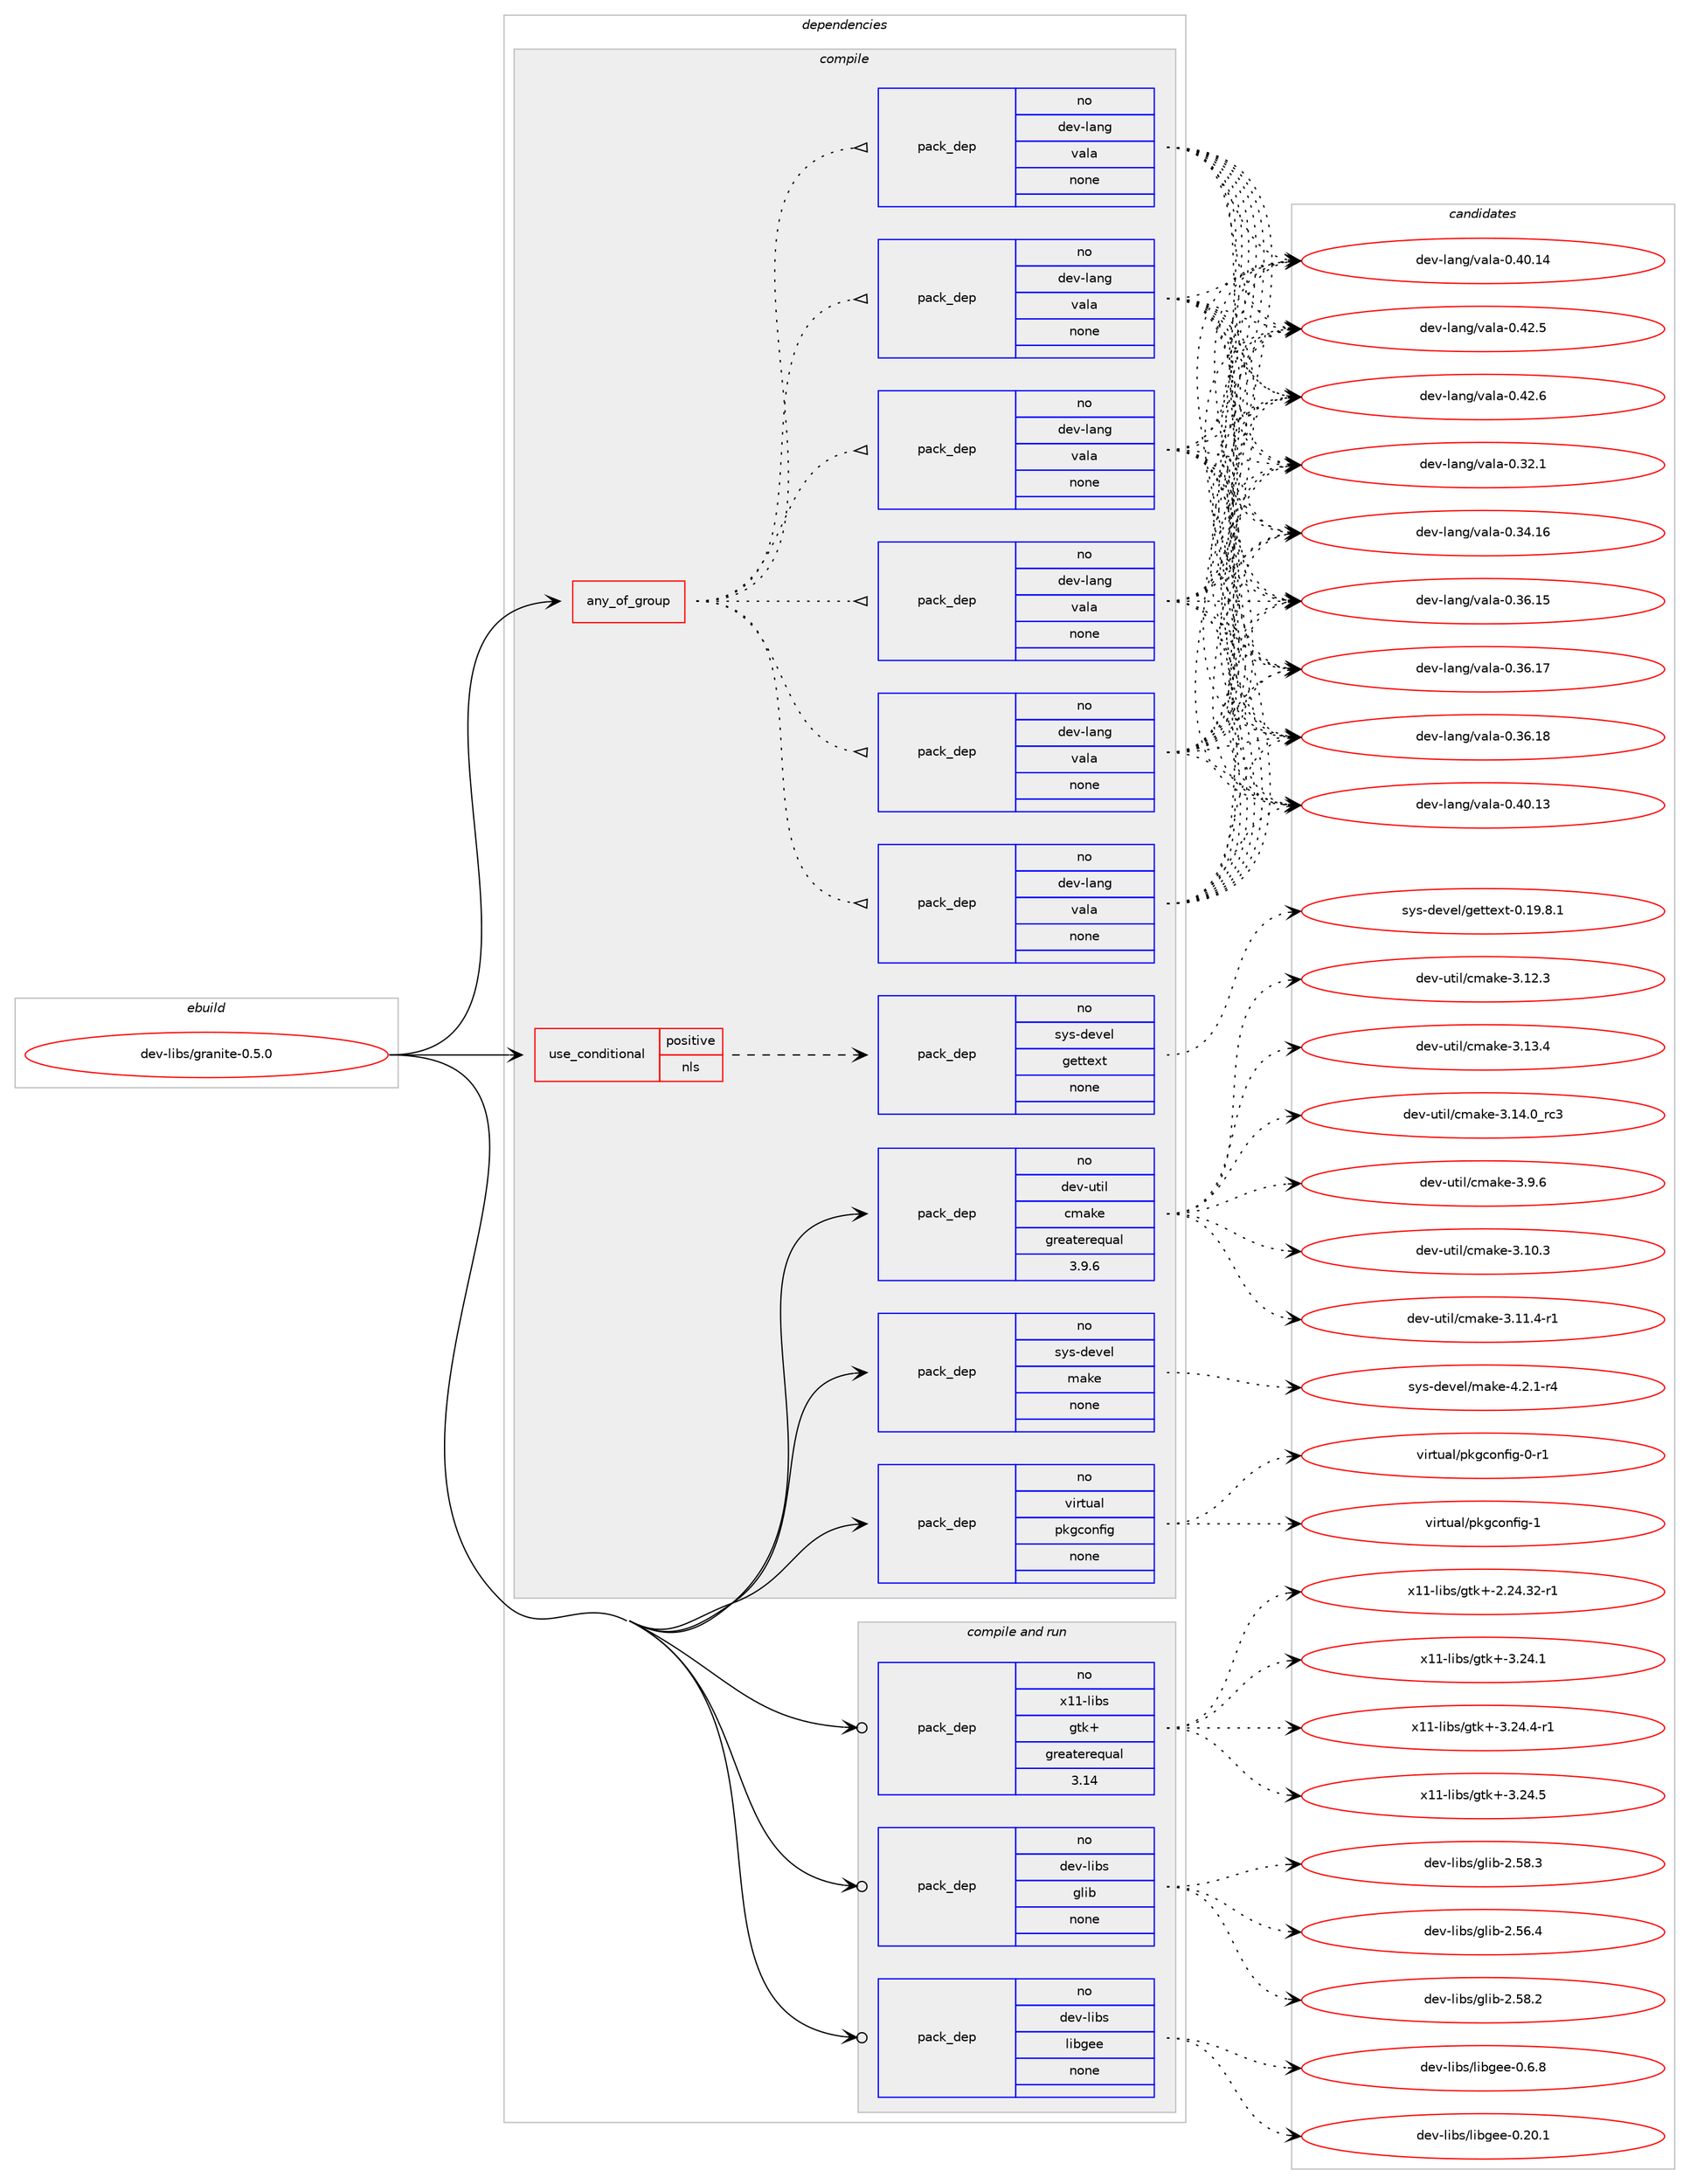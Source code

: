 digraph prolog {

# *************
# Graph options
# *************

newrank=true;
concentrate=true;
compound=true;
graph [rankdir=LR,fontname=Helvetica,fontsize=10,ranksep=1.5];#, ranksep=2.5, nodesep=0.2];
edge  [arrowhead=vee];
node  [fontname=Helvetica,fontsize=10];

# **********
# The ebuild
# **********

subgraph cluster_leftcol {
color=gray;
rank=same;
label=<<i>ebuild</i>>;
id [label="dev-libs/granite-0.5.0", color=red, width=4, href="../dev-libs/granite-0.5.0.svg"];
}

# ****************
# The dependencies
# ****************

subgraph cluster_midcol {
color=gray;
label=<<i>dependencies</i>>;
subgraph cluster_compile {
fillcolor="#eeeeee";
style=filled;
label=<<i>compile</i>>;
subgraph any22165 {
dependency1366220 [label=<<TABLE BORDER="0" CELLBORDER="1" CELLSPACING="0" CELLPADDING="4"><TR><TD CELLPADDING="10">any_of_group</TD></TR></TABLE>>, shape=none, color=red];subgraph pack977766 {
dependency1366221 [label=<<TABLE BORDER="0" CELLBORDER="1" CELLSPACING="0" CELLPADDING="4" WIDTH="220"><TR><TD ROWSPAN="6" CELLPADDING="30">pack_dep</TD></TR><TR><TD WIDTH="110">no</TD></TR><TR><TD>dev-lang</TD></TR><TR><TD>vala</TD></TR><TR><TD>none</TD></TR><TR><TD></TD></TR></TABLE>>, shape=none, color=blue];
}
dependency1366220:e -> dependency1366221:w [weight=20,style="dotted",arrowhead="oinv"];
subgraph pack977767 {
dependency1366222 [label=<<TABLE BORDER="0" CELLBORDER="1" CELLSPACING="0" CELLPADDING="4" WIDTH="220"><TR><TD ROWSPAN="6" CELLPADDING="30">pack_dep</TD></TR><TR><TD WIDTH="110">no</TD></TR><TR><TD>dev-lang</TD></TR><TR><TD>vala</TD></TR><TR><TD>none</TD></TR><TR><TD></TD></TR></TABLE>>, shape=none, color=blue];
}
dependency1366220:e -> dependency1366222:w [weight=20,style="dotted",arrowhead="oinv"];
subgraph pack977768 {
dependency1366223 [label=<<TABLE BORDER="0" CELLBORDER="1" CELLSPACING="0" CELLPADDING="4" WIDTH="220"><TR><TD ROWSPAN="6" CELLPADDING="30">pack_dep</TD></TR><TR><TD WIDTH="110">no</TD></TR><TR><TD>dev-lang</TD></TR><TR><TD>vala</TD></TR><TR><TD>none</TD></TR><TR><TD></TD></TR></TABLE>>, shape=none, color=blue];
}
dependency1366220:e -> dependency1366223:w [weight=20,style="dotted",arrowhead="oinv"];
subgraph pack977769 {
dependency1366224 [label=<<TABLE BORDER="0" CELLBORDER="1" CELLSPACING="0" CELLPADDING="4" WIDTH="220"><TR><TD ROWSPAN="6" CELLPADDING="30">pack_dep</TD></TR><TR><TD WIDTH="110">no</TD></TR><TR><TD>dev-lang</TD></TR><TR><TD>vala</TD></TR><TR><TD>none</TD></TR><TR><TD></TD></TR></TABLE>>, shape=none, color=blue];
}
dependency1366220:e -> dependency1366224:w [weight=20,style="dotted",arrowhead="oinv"];
subgraph pack977770 {
dependency1366225 [label=<<TABLE BORDER="0" CELLBORDER="1" CELLSPACING="0" CELLPADDING="4" WIDTH="220"><TR><TD ROWSPAN="6" CELLPADDING="30">pack_dep</TD></TR><TR><TD WIDTH="110">no</TD></TR><TR><TD>dev-lang</TD></TR><TR><TD>vala</TD></TR><TR><TD>none</TD></TR><TR><TD></TD></TR></TABLE>>, shape=none, color=blue];
}
dependency1366220:e -> dependency1366225:w [weight=20,style="dotted",arrowhead="oinv"];
subgraph pack977771 {
dependency1366226 [label=<<TABLE BORDER="0" CELLBORDER="1" CELLSPACING="0" CELLPADDING="4" WIDTH="220"><TR><TD ROWSPAN="6" CELLPADDING="30">pack_dep</TD></TR><TR><TD WIDTH="110">no</TD></TR><TR><TD>dev-lang</TD></TR><TR><TD>vala</TD></TR><TR><TD>none</TD></TR><TR><TD></TD></TR></TABLE>>, shape=none, color=blue];
}
dependency1366220:e -> dependency1366226:w [weight=20,style="dotted",arrowhead="oinv"];
}
id:e -> dependency1366220:w [weight=20,style="solid",arrowhead="vee"];
subgraph cond365737 {
dependency1366227 [label=<<TABLE BORDER="0" CELLBORDER="1" CELLSPACING="0" CELLPADDING="4"><TR><TD ROWSPAN="3" CELLPADDING="10">use_conditional</TD></TR><TR><TD>positive</TD></TR><TR><TD>nls</TD></TR></TABLE>>, shape=none, color=red];
subgraph pack977772 {
dependency1366228 [label=<<TABLE BORDER="0" CELLBORDER="1" CELLSPACING="0" CELLPADDING="4" WIDTH="220"><TR><TD ROWSPAN="6" CELLPADDING="30">pack_dep</TD></TR><TR><TD WIDTH="110">no</TD></TR><TR><TD>sys-devel</TD></TR><TR><TD>gettext</TD></TR><TR><TD>none</TD></TR><TR><TD></TD></TR></TABLE>>, shape=none, color=blue];
}
dependency1366227:e -> dependency1366228:w [weight=20,style="dashed",arrowhead="vee"];
}
id:e -> dependency1366227:w [weight=20,style="solid",arrowhead="vee"];
subgraph pack977773 {
dependency1366229 [label=<<TABLE BORDER="0" CELLBORDER="1" CELLSPACING="0" CELLPADDING="4" WIDTH="220"><TR><TD ROWSPAN="6" CELLPADDING="30">pack_dep</TD></TR><TR><TD WIDTH="110">no</TD></TR><TR><TD>dev-util</TD></TR><TR><TD>cmake</TD></TR><TR><TD>greaterequal</TD></TR><TR><TD>3.9.6</TD></TR></TABLE>>, shape=none, color=blue];
}
id:e -> dependency1366229:w [weight=20,style="solid",arrowhead="vee"];
subgraph pack977774 {
dependency1366230 [label=<<TABLE BORDER="0" CELLBORDER="1" CELLSPACING="0" CELLPADDING="4" WIDTH="220"><TR><TD ROWSPAN="6" CELLPADDING="30">pack_dep</TD></TR><TR><TD WIDTH="110">no</TD></TR><TR><TD>sys-devel</TD></TR><TR><TD>make</TD></TR><TR><TD>none</TD></TR><TR><TD></TD></TR></TABLE>>, shape=none, color=blue];
}
id:e -> dependency1366230:w [weight=20,style="solid",arrowhead="vee"];
subgraph pack977775 {
dependency1366231 [label=<<TABLE BORDER="0" CELLBORDER="1" CELLSPACING="0" CELLPADDING="4" WIDTH="220"><TR><TD ROWSPAN="6" CELLPADDING="30">pack_dep</TD></TR><TR><TD WIDTH="110">no</TD></TR><TR><TD>virtual</TD></TR><TR><TD>pkgconfig</TD></TR><TR><TD>none</TD></TR><TR><TD></TD></TR></TABLE>>, shape=none, color=blue];
}
id:e -> dependency1366231:w [weight=20,style="solid",arrowhead="vee"];
}
subgraph cluster_compileandrun {
fillcolor="#eeeeee";
style=filled;
label=<<i>compile and run</i>>;
subgraph pack977776 {
dependency1366232 [label=<<TABLE BORDER="0" CELLBORDER="1" CELLSPACING="0" CELLPADDING="4" WIDTH="220"><TR><TD ROWSPAN="6" CELLPADDING="30">pack_dep</TD></TR><TR><TD WIDTH="110">no</TD></TR><TR><TD>dev-libs</TD></TR><TR><TD>glib</TD></TR><TR><TD>none</TD></TR><TR><TD></TD></TR></TABLE>>, shape=none, color=blue];
}
id:e -> dependency1366232:w [weight=20,style="solid",arrowhead="odotvee"];
subgraph pack977777 {
dependency1366233 [label=<<TABLE BORDER="0" CELLBORDER="1" CELLSPACING="0" CELLPADDING="4" WIDTH="220"><TR><TD ROWSPAN="6" CELLPADDING="30">pack_dep</TD></TR><TR><TD WIDTH="110">no</TD></TR><TR><TD>dev-libs</TD></TR><TR><TD>libgee</TD></TR><TR><TD>none</TD></TR><TR><TD></TD></TR></TABLE>>, shape=none, color=blue];
}
id:e -> dependency1366233:w [weight=20,style="solid",arrowhead="odotvee"];
subgraph pack977778 {
dependency1366234 [label=<<TABLE BORDER="0" CELLBORDER="1" CELLSPACING="0" CELLPADDING="4" WIDTH="220"><TR><TD ROWSPAN="6" CELLPADDING="30">pack_dep</TD></TR><TR><TD WIDTH="110">no</TD></TR><TR><TD>x11-libs</TD></TR><TR><TD>gtk+</TD></TR><TR><TD>greaterequal</TD></TR><TR><TD>3.14</TD></TR></TABLE>>, shape=none, color=blue];
}
id:e -> dependency1366234:w [weight=20,style="solid",arrowhead="odotvee"];
}
subgraph cluster_run {
fillcolor="#eeeeee";
style=filled;
label=<<i>run</i>>;
}
}

# **************
# The candidates
# **************

subgraph cluster_choices {
rank=same;
color=gray;
label=<<i>candidates</i>>;

subgraph choice977766 {
color=black;
nodesep=1;
choice100101118451089711010347118971089745484651504649 [label="dev-lang/vala-0.32.1", color=red, width=4,href="../dev-lang/vala-0.32.1.svg"];
choice10010111845108971101034711897108974548465152464954 [label="dev-lang/vala-0.34.16", color=red, width=4,href="../dev-lang/vala-0.34.16.svg"];
choice10010111845108971101034711897108974548465154464953 [label="dev-lang/vala-0.36.15", color=red, width=4,href="../dev-lang/vala-0.36.15.svg"];
choice10010111845108971101034711897108974548465154464955 [label="dev-lang/vala-0.36.17", color=red, width=4,href="../dev-lang/vala-0.36.17.svg"];
choice10010111845108971101034711897108974548465154464956 [label="dev-lang/vala-0.36.18", color=red, width=4,href="../dev-lang/vala-0.36.18.svg"];
choice10010111845108971101034711897108974548465248464951 [label="dev-lang/vala-0.40.13", color=red, width=4,href="../dev-lang/vala-0.40.13.svg"];
choice10010111845108971101034711897108974548465248464952 [label="dev-lang/vala-0.40.14", color=red, width=4,href="../dev-lang/vala-0.40.14.svg"];
choice100101118451089711010347118971089745484652504653 [label="dev-lang/vala-0.42.5", color=red, width=4,href="../dev-lang/vala-0.42.5.svg"];
choice100101118451089711010347118971089745484652504654 [label="dev-lang/vala-0.42.6", color=red, width=4,href="../dev-lang/vala-0.42.6.svg"];
dependency1366221:e -> choice100101118451089711010347118971089745484651504649:w [style=dotted,weight="100"];
dependency1366221:e -> choice10010111845108971101034711897108974548465152464954:w [style=dotted,weight="100"];
dependency1366221:e -> choice10010111845108971101034711897108974548465154464953:w [style=dotted,weight="100"];
dependency1366221:e -> choice10010111845108971101034711897108974548465154464955:w [style=dotted,weight="100"];
dependency1366221:e -> choice10010111845108971101034711897108974548465154464956:w [style=dotted,weight="100"];
dependency1366221:e -> choice10010111845108971101034711897108974548465248464951:w [style=dotted,weight="100"];
dependency1366221:e -> choice10010111845108971101034711897108974548465248464952:w [style=dotted,weight="100"];
dependency1366221:e -> choice100101118451089711010347118971089745484652504653:w [style=dotted,weight="100"];
dependency1366221:e -> choice100101118451089711010347118971089745484652504654:w [style=dotted,weight="100"];
}
subgraph choice977767 {
color=black;
nodesep=1;
choice100101118451089711010347118971089745484651504649 [label="dev-lang/vala-0.32.1", color=red, width=4,href="../dev-lang/vala-0.32.1.svg"];
choice10010111845108971101034711897108974548465152464954 [label="dev-lang/vala-0.34.16", color=red, width=4,href="../dev-lang/vala-0.34.16.svg"];
choice10010111845108971101034711897108974548465154464953 [label="dev-lang/vala-0.36.15", color=red, width=4,href="../dev-lang/vala-0.36.15.svg"];
choice10010111845108971101034711897108974548465154464955 [label="dev-lang/vala-0.36.17", color=red, width=4,href="../dev-lang/vala-0.36.17.svg"];
choice10010111845108971101034711897108974548465154464956 [label="dev-lang/vala-0.36.18", color=red, width=4,href="../dev-lang/vala-0.36.18.svg"];
choice10010111845108971101034711897108974548465248464951 [label="dev-lang/vala-0.40.13", color=red, width=4,href="../dev-lang/vala-0.40.13.svg"];
choice10010111845108971101034711897108974548465248464952 [label="dev-lang/vala-0.40.14", color=red, width=4,href="../dev-lang/vala-0.40.14.svg"];
choice100101118451089711010347118971089745484652504653 [label="dev-lang/vala-0.42.5", color=red, width=4,href="../dev-lang/vala-0.42.5.svg"];
choice100101118451089711010347118971089745484652504654 [label="dev-lang/vala-0.42.6", color=red, width=4,href="../dev-lang/vala-0.42.6.svg"];
dependency1366222:e -> choice100101118451089711010347118971089745484651504649:w [style=dotted,weight="100"];
dependency1366222:e -> choice10010111845108971101034711897108974548465152464954:w [style=dotted,weight="100"];
dependency1366222:e -> choice10010111845108971101034711897108974548465154464953:w [style=dotted,weight="100"];
dependency1366222:e -> choice10010111845108971101034711897108974548465154464955:w [style=dotted,weight="100"];
dependency1366222:e -> choice10010111845108971101034711897108974548465154464956:w [style=dotted,weight="100"];
dependency1366222:e -> choice10010111845108971101034711897108974548465248464951:w [style=dotted,weight="100"];
dependency1366222:e -> choice10010111845108971101034711897108974548465248464952:w [style=dotted,weight="100"];
dependency1366222:e -> choice100101118451089711010347118971089745484652504653:w [style=dotted,weight="100"];
dependency1366222:e -> choice100101118451089711010347118971089745484652504654:w [style=dotted,weight="100"];
}
subgraph choice977768 {
color=black;
nodesep=1;
choice100101118451089711010347118971089745484651504649 [label="dev-lang/vala-0.32.1", color=red, width=4,href="../dev-lang/vala-0.32.1.svg"];
choice10010111845108971101034711897108974548465152464954 [label="dev-lang/vala-0.34.16", color=red, width=4,href="../dev-lang/vala-0.34.16.svg"];
choice10010111845108971101034711897108974548465154464953 [label="dev-lang/vala-0.36.15", color=red, width=4,href="../dev-lang/vala-0.36.15.svg"];
choice10010111845108971101034711897108974548465154464955 [label="dev-lang/vala-0.36.17", color=red, width=4,href="../dev-lang/vala-0.36.17.svg"];
choice10010111845108971101034711897108974548465154464956 [label="dev-lang/vala-0.36.18", color=red, width=4,href="../dev-lang/vala-0.36.18.svg"];
choice10010111845108971101034711897108974548465248464951 [label="dev-lang/vala-0.40.13", color=red, width=4,href="../dev-lang/vala-0.40.13.svg"];
choice10010111845108971101034711897108974548465248464952 [label="dev-lang/vala-0.40.14", color=red, width=4,href="../dev-lang/vala-0.40.14.svg"];
choice100101118451089711010347118971089745484652504653 [label="dev-lang/vala-0.42.5", color=red, width=4,href="../dev-lang/vala-0.42.5.svg"];
choice100101118451089711010347118971089745484652504654 [label="dev-lang/vala-0.42.6", color=red, width=4,href="../dev-lang/vala-0.42.6.svg"];
dependency1366223:e -> choice100101118451089711010347118971089745484651504649:w [style=dotted,weight="100"];
dependency1366223:e -> choice10010111845108971101034711897108974548465152464954:w [style=dotted,weight="100"];
dependency1366223:e -> choice10010111845108971101034711897108974548465154464953:w [style=dotted,weight="100"];
dependency1366223:e -> choice10010111845108971101034711897108974548465154464955:w [style=dotted,weight="100"];
dependency1366223:e -> choice10010111845108971101034711897108974548465154464956:w [style=dotted,weight="100"];
dependency1366223:e -> choice10010111845108971101034711897108974548465248464951:w [style=dotted,weight="100"];
dependency1366223:e -> choice10010111845108971101034711897108974548465248464952:w [style=dotted,weight="100"];
dependency1366223:e -> choice100101118451089711010347118971089745484652504653:w [style=dotted,weight="100"];
dependency1366223:e -> choice100101118451089711010347118971089745484652504654:w [style=dotted,weight="100"];
}
subgraph choice977769 {
color=black;
nodesep=1;
choice100101118451089711010347118971089745484651504649 [label="dev-lang/vala-0.32.1", color=red, width=4,href="../dev-lang/vala-0.32.1.svg"];
choice10010111845108971101034711897108974548465152464954 [label="dev-lang/vala-0.34.16", color=red, width=4,href="../dev-lang/vala-0.34.16.svg"];
choice10010111845108971101034711897108974548465154464953 [label="dev-lang/vala-0.36.15", color=red, width=4,href="../dev-lang/vala-0.36.15.svg"];
choice10010111845108971101034711897108974548465154464955 [label="dev-lang/vala-0.36.17", color=red, width=4,href="../dev-lang/vala-0.36.17.svg"];
choice10010111845108971101034711897108974548465154464956 [label="dev-lang/vala-0.36.18", color=red, width=4,href="../dev-lang/vala-0.36.18.svg"];
choice10010111845108971101034711897108974548465248464951 [label="dev-lang/vala-0.40.13", color=red, width=4,href="../dev-lang/vala-0.40.13.svg"];
choice10010111845108971101034711897108974548465248464952 [label="dev-lang/vala-0.40.14", color=red, width=4,href="../dev-lang/vala-0.40.14.svg"];
choice100101118451089711010347118971089745484652504653 [label="dev-lang/vala-0.42.5", color=red, width=4,href="../dev-lang/vala-0.42.5.svg"];
choice100101118451089711010347118971089745484652504654 [label="dev-lang/vala-0.42.6", color=red, width=4,href="../dev-lang/vala-0.42.6.svg"];
dependency1366224:e -> choice100101118451089711010347118971089745484651504649:w [style=dotted,weight="100"];
dependency1366224:e -> choice10010111845108971101034711897108974548465152464954:w [style=dotted,weight="100"];
dependency1366224:e -> choice10010111845108971101034711897108974548465154464953:w [style=dotted,weight="100"];
dependency1366224:e -> choice10010111845108971101034711897108974548465154464955:w [style=dotted,weight="100"];
dependency1366224:e -> choice10010111845108971101034711897108974548465154464956:w [style=dotted,weight="100"];
dependency1366224:e -> choice10010111845108971101034711897108974548465248464951:w [style=dotted,weight="100"];
dependency1366224:e -> choice10010111845108971101034711897108974548465248464952:w [style=dotted,weight="100"];
dependency1366224:e -> choice100101118451089711010347118971089745484652504653:w [style=dotted,weight="100"];
dependency1366224:e -> choice100101118451089711010347118971089745484652504654:w [style=dotted,weight="100"];
}
subgraph choice977770 {
color=black;
nodesep=1;
choice100101118451089711010347118971089745484651504649 [label="dev-lang/vala-0.32.1", color=red, width=4,href="../dev-lang/vala-0.32.1.svg"];
choice10010111845108971101034711897108974548465152464954 [label="dev-lang/vala-0.34.16", color=red, width=4,href="../dev-lang/vala-0.34.16.svg"];
choice10010111845108971101034711897108974548465154464953 [label="dev-lang/vala-0.36.15", color=red, width=4,href="../dev-lang/vala-0.36.15.svg"];
choice10010111845108971101034711897108974548465154464955 [label="dev-lang/vala-0.36.17", color=red, width=4,href="../dev-lang/vala-0.36.17.svg"];
choice10010111845108971101034711897108974548465154464956 [label="dev-lang/vala-0.36.18", color=red, width=4,href="../dev-lang/vala-0.36.18.svg"];
choice10010111845108971101034711897108974548465248464951 [label="dev-lang/vala-0.40.13", color=red, width=4,href="../dev-lang/vala-0.40.13.svg"];
choice10010111845108971101034711897108974548465248464952 [label="dev-lang/vala-0.40.14", color=red, width=4,href="../dev-lang/vala-0.40.14.svg"];
choice100101118451089711010347118971089745484652504653 [label="dev-lang/vala-0.42.5", color=red, width=4,href="../dev-lang/vala-0.42.5.svg"];
choice100101118451089711010347118971089745484652504654 [label="dev-lang/vala-0.42.6", color=red, width=4,href="../dev-lang/vala-0.42.6.svg"];
dependency1366225:e -> choice100101118451089711010347118971089745484651504649:w [style=dotted,weight="100"];
dependency1366225:e -> choice10010111845108971101034711897108974548465152464954:w [style=dotted,weight="100"];
dependency1366225:e -> choice10010111845108971101034711897108974548465154464953:w [style=dotted,weight="100"];
dependency1366225:e -> choice10010111845108971101034711897108974548465154464955:w [style=dotted,weight="100"];
dependency1366225:e -> choice10010111845108971101034711897108974548465154464956:w [style=dotted,weight="100"];
dependency1366225:e -> choice10010111845108971101034711897108974548465248464951:w [style=dotted,weight="100"];
dependency1366225:e -> choice10010111845108971101034711897108974548465248464952:w [style=dotted,weight="100"];
dependency1366225:e -> choice100101118451089711010347118971089745484652504653:w [style=dotted,weight="100"];
dependency1366225:e -> choice100101118451089711010347118971089745484652504654:w [style=dotted,weight="100"];
}
subgraph choice977771 {
color=black;
nodesep=1;
choice100101118451089711010347118971089745484651504649 [label="dev-lang/vala-0.32.1", color=red, width=4,href="../dev-lang/vala-0.32.1.svg"];
choice10010111845108971101034711897108974548465152464954 [label="dev-lang/vala-0.34.16", color=red, width=4,href="../dev-lang/vala-0.34.16.svg"];
choice10010111845108971101034711897108974548465154464953 [label="dev-lang/vala-0.36.15", color=red, width=4,href="../dev-lang/vala-0.36.15.svg"];
choice10010111845108971101034711897108974548465154464955 [label="dev-lang/vala-0.36.17", color=red, width=4,href="../dev-lang/vala-0.36.17.svg"];
choice10010111845108971101034711897108974548465154464956 [label="dev-lang/vala-0.36.18", color=red, width=4,href="../dev-lang/vala-0.36.18.svg"];
choice10010111845108971101034711897108974548465248464951 [label="dev-lang/vala-0.40.13", color=red, width=4,href="../dev-lang/vala-0.40.13.svg"];
choice10010111845108971101034711897108974548465248464952 [label="dev-lang/vala-0.40.14", color=red, width=4,href="../dev-lang/vala-0.40.14.svg"];
choice100101118451089711010347118971089745484652504653 [label="dev-lang/vala-0.42.5", color=red, width=4,href="../dev-lang/vala-0.42.5.svg"];
choice100101118451089711010347118971089745484652504654 [label="dev-lang/vala-0.42.6", color=red, width=4,href="../dev-lang/vala-0.42.6.svg"];
dependency1366226:e -> choice100101118451089711010347118971089745484651504649:w [style=dotted,weight="100"];
dependency1366226:e -> choice10010111845108971101034711897108974548465152464954:w [style=dotted,weight="100"];
dependency1366226:e -> choice10010111845108971101034711897108974548465154464953:w [style=dotted,weight="100"];
dependency1366226:e -> choice10010111845108971101034711897108974548465154464955:w [style=dotted,weight="100"];
dependency1366226:e -> choice10010111845108971101034711897108974548465154464956:w [style=dotted,weight="100"];
dependency1366226:e -> choice10010111845108971101034711897108974548465248464951:w [style=dotted,weight="100"];
dependency1366226:e -> choice10010111845108971101034711897108974548465248464952:w [style=dotted,weight="100"];
dependency1366226:e -> choice100101118451089711010347118971089745484652504653:w [style=dotted,weight="100"];
dependency1366226:e -> choice100101118451089711010347118971089745484652504654:w [style=dotted,weight="100"];
}
subgraph choice977772 {
color=black;
nodesep=1;
choice1151211154510010111810110847103101116116101120116454846495746564649 [label="sys-devel/gettext-0.19.8.1", color=red, width=4,href="../sys-devel/gettext-0.19.8.1.svg"];
dependency1366228:e -> choice1151211154510010111810110847103101116116101120116454846495746564649:w [style=dotted,weight="100"];
}
subgraph choice977773 {
color=black;
nodesep=1;
choice1001011184511711610510847991099710710145514649484651 [label="dev-util/cmake-3.10.3", color=red, width=4,href="../dev-util/cmake-3.10.3.svg"];
choice10010111845117116105108479910997107101455146494946524511449 [label="dev-util/cmake-3.11.4-r1", color=red, width=4,href="../dev-util/cmake-3.11.4-r1.svg"];
choice1001011184511711610510847991099710710145514649504651 [label="dev-util/cmake-3.12.3", color=red, width=4,href="../dev-util/cmake-3.12.3.svg"];
choice1001011184511711610510847991099710710145514649514652 [label="dev-util/cmake-3.13.4", color=red, width=4,href="../dev-util/cmake-3.13.4.svg"];
choice1001011184511711610510847991099710710145514649524648951149951 [label="dev-util/cmake-3.14.0_rc3", color=red, width=4,href="../dev-util/cmake-3.14.0_rc3.svg"];
choice10010111845117116105108479910997107101455146574654 [label="dev-util/cmake-3.9.6", color=red, width=4,href="../dev-util/cmake-3.9.6.svg"];
dependency1366229:e -> choice1001011184511711610510847991099710710145514649484651:w [style=dotted,weight="100"];
dependency1366229:e -> choice10010111845117116105108479910997107101455146494946524511449:w [style=dotted,weight="100"];
dependency1366229:e -> choice1001011184511711610510847991099710710145514649504651:w [style=dotted,weight="100"];
dependency1366229:e -> choice1001011184511711610510847991099710710145514649514652:w [style=dotted,weight="100"];
dependency1366229:e -> choice1001011184511711610510847991099710710145514649524648951149951:w [style=dotted,weight="100"];
dependency1366229:e -> choice10010111845117116105108479910997107101455146574654:w [style=dotted,weight="100"];
}
subgraph choice977774 {
color=black;
nodesep=1;
choice1151211154510010111810110847109971071014552465046494511452 [label="sys-devel/make-4.2.1-r4", color=red, width=4,href="../sys-devel/make-4.2.1-r4.svg"];
dependency1366230:e -> choice1151211154510010111810110847109971071014552465046494511452:w [style=dotted,weight="100"];
}
subgraph choice977775 {
color=black;
nodesep=1;
choice11810511411611797108471121071039911111010210510345484511449 [label="virtual/pkgconfig-0-r1", color=red, width=4,href="../virtual/pkgconfig-0-r1.svg"];
choice1181051141161179710847112107103991111101021051034549 [label="virtual/pkgconfig-1", color=red, width=4,href="../virtual/pkgconfig-1.svg"];
dependency1366231:e -> choice11810511411611797108471121071039911111010210510345484511449:w [style=dotted,weight="100"];
dependency1366231:e -> choice1181051141161179710847112107103991111101021051034549:w [style=dotted,weight="100"];
}
subgraph choice977776 {
color=black;
nodesep=1;
choice1001011184510810598115471031081059845504653544652 [label="dev-libs/glib-2.56.4", color=red, width=4,href="../dev-libs/glib-2.56.4.svg"];
choice1001011184510810598115471031081059845504653564650 [label="dev-libs/glib-2.58.2", color=red, width=4,href="../dev-libs/glib-2.58.2.svg"];
choice1001011184510810598115471031081059845504653564651 [label="dev-libs/glib-2.58.3", color=red, width=4,href="../dev-libs/glib-2.58.3.svg"];
dependency1366232:e -> choice1001011184510810598115471031081059845504653544652:w [style=dotted,weight="100"];
dependency1366232:e -> choice1001011184510810598115471031081059845504653564650:w [style=dotted,weight="100"];
dependency1366232:e -> choice1001011184510810598115471031081059845504653564651:w [style=dotted,weight="100"];
}
subgraph choice977777 {
color=black;
nodesep=1;
choice1001011184510810598115471081059810310110145484650484649 [label="dev-libs/libgee-0.20.1", color=red, width=4,href="../dev-libs/libgee-0.20.1.svg"];
choice10010111845108105981154710810598103101101454846544656 [label="dev-libs/libgee-0.6.8", color=red, width=4,href="../dev-libs/libgee-0.6.8.svg"];
dependency1366233:e -> choice1001011184510810598115471081059810310110145484650484649:w [style=dotted,weight="100"];
dependency1366233:e -> choice10010111845108105981154710810598103101101454846544656:w [style=dotted,weight="100"];
}
subgraph choice977778 {
color=black;
nodesep=1;
choice12049494510810598115471031161074345504650524651504511449 [label="x11-libs/gtk+-2.24.32-r1", color=red, width=4,href="../x11-libs/gtk+-2.24.32-r1.svg"];
choice12049494510810598115471031161074345514650524649 [label="x11-libs/gtk+-3.24.1", color=red, width=4,href="../x11-libs/gtk+-3.24.1.svg"];
choice120494945108105981154710311610743455146505246524511449 [label="x11-libs/gtk+-3.24.4-r1", color=red, width=4,href="../x11-libs/gtk+-3.24.4-r1.svg"];
choice12049494510810598115471031161074345514650524653 [label="x11-libs/gtk+-3.24.5", color=red, width=4,href="../x11-libs/gtk+-3.24.5.svg"];
dependency1366234:e -> choice12049494510810598115471031161074345504650524651504511449:w [style=dotted,weight="100"];
dependency1366234:e -> choice12049494510810598115471031161074345514650524649:w [style=dotted,weight="100"];
dependency1366234:e -> choice120494945108105981154710311610743455146505246524511449:w [style=dotted,weight="100"];
dependency1366234:e -> choice12049494510810598115471031161074345514650524653:w [style=dotted,weight="100"];
}
}

}
